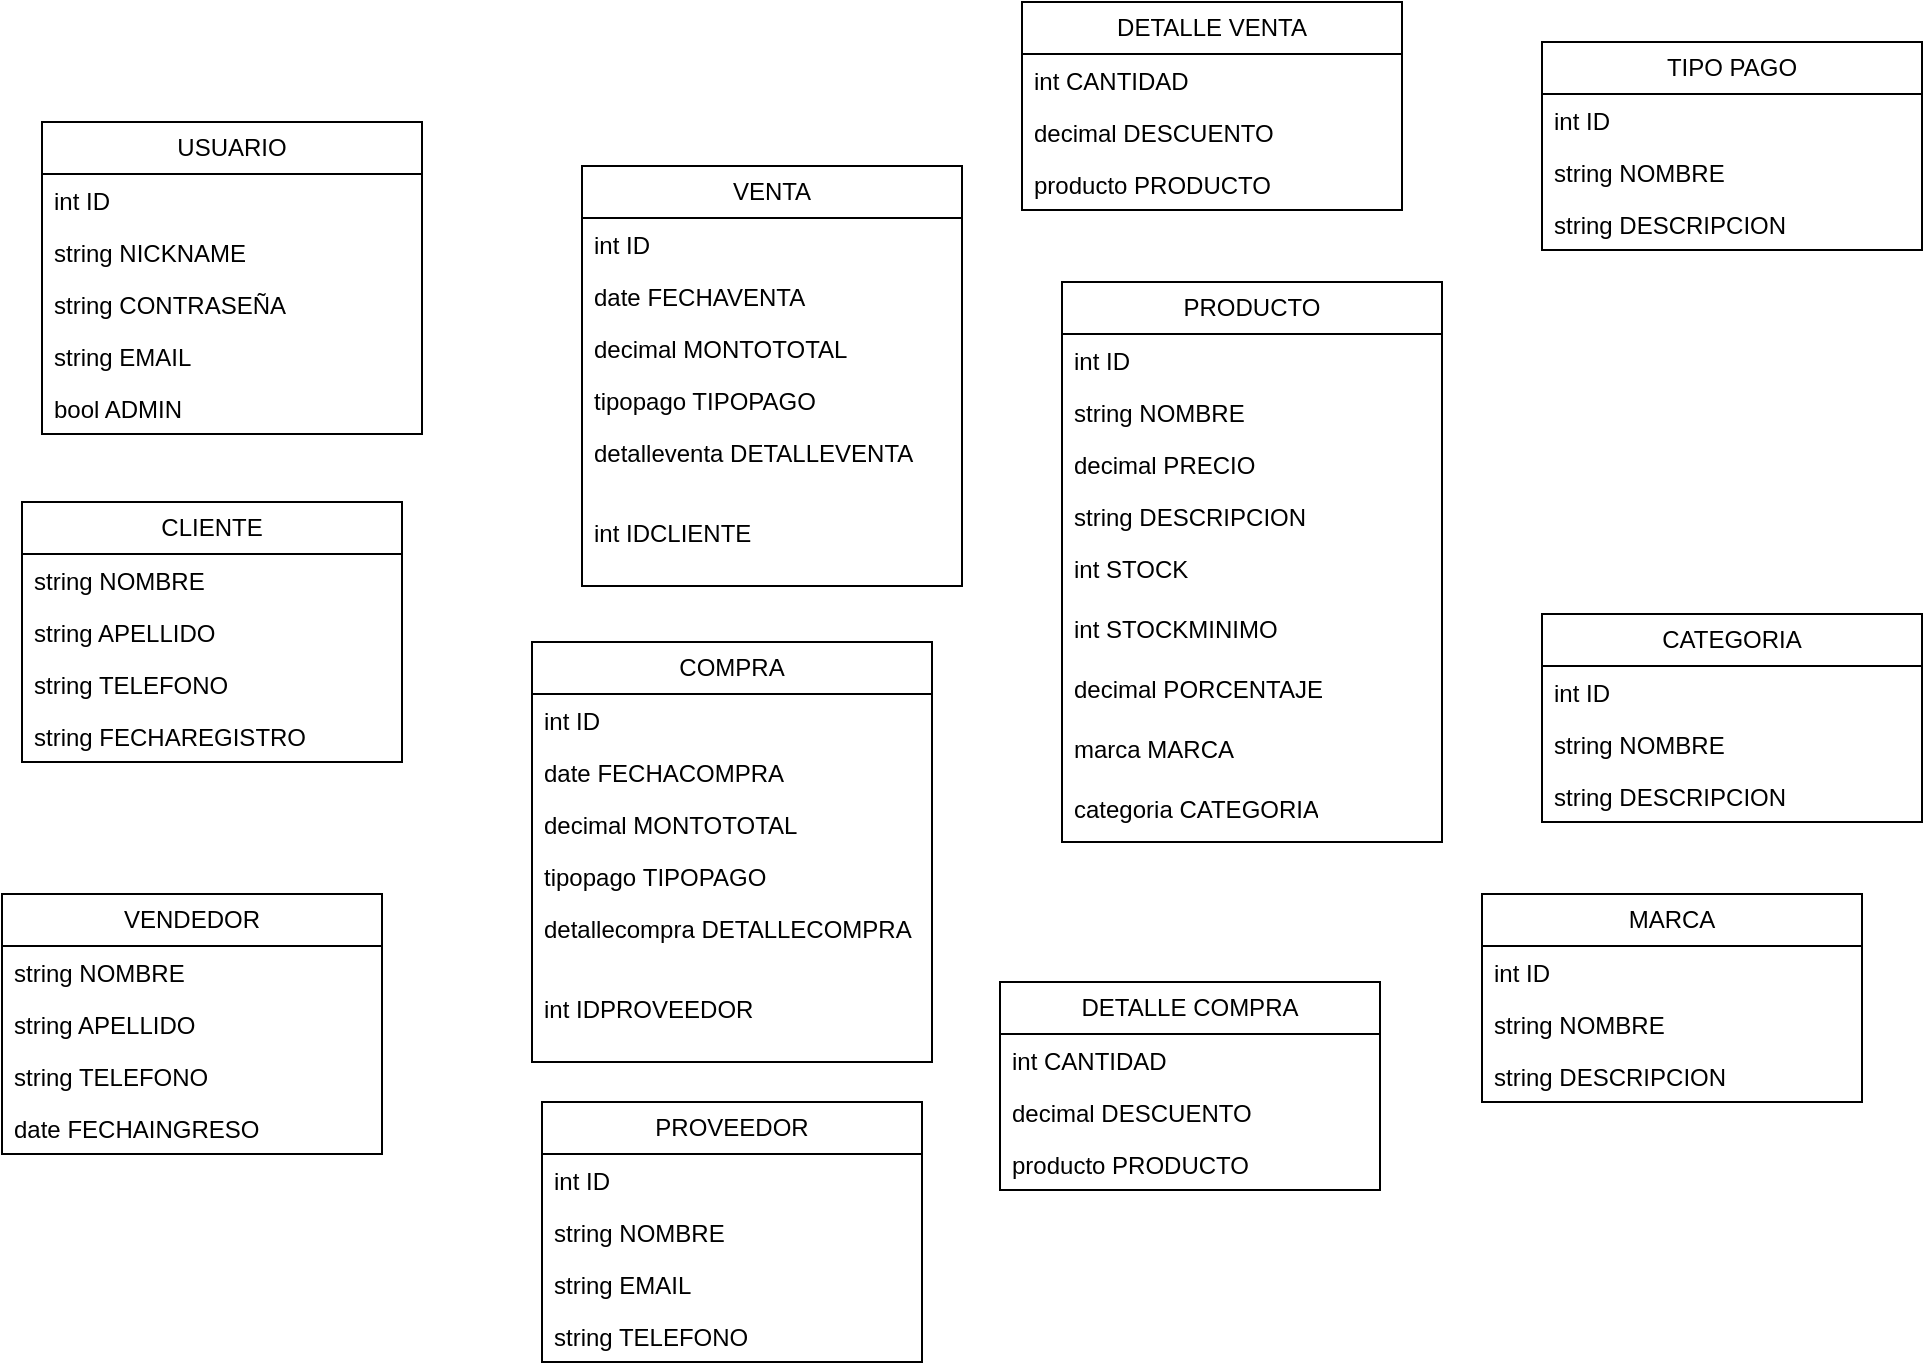 <mxfile version="24.7.8">
  <diagram id="C5RBs43oDa-KdzZeNtuy" name="Page-1">
    <mxGraphModel dx="2022" dy="1866" grid="1" gridSize="10" guides="1" tooltips="1" connect="1" arrows="1" fold="1" page="1" pageScale="1" pageWidth="827" pageHeight="1169" math="0" shadow="0">
      <root>
        <mxCell id="WIyWlLk6GJQsqaUBKTNV-0" />
        <mxCell id="WIyWlLk6GJQsqaUBKTNV-1" parent="WIyWlLk6GJQsqaUBKTNV-0" />
        <mxCell id="4V1aSM4s2MWI_KyML_U9-0" value="VENTA" style="swimlane;fontStyle=0;childLayout=stackLayout;horizontal=1;startSize=26;fillColor=none;horizontalStack=0;resizeParent=1;resizeParentMax=0;resizeLast=0;collapsible=1;marginBottom=0;whiteSpace=wrap;html=1;" parent="WIyWlLk6GJQsqaUBKTNV-1" vertex="1">
          <mxGeometry x="110" y="52" width="190" height="210" as="geometry" />
        </mxCell>
        <mxCell id="4V1aSM4s2MWI_KyML_U9-1" value="int ID" style="text;strokeColor=none;fillColor=none;align=left;verticalAlign=top;spacingLeft=4;spacingRight=4;overflow=hidden;rotatable=0;points=[[0,0.5],[1,0.5]];portConstraint=eastwest;whiteSpace=wrap;html=1;" parent="4V1aSM4s2MWI_KyML_U9-0" vertex="1">
          <mxGeometry y="26" width="190" height="26" as="geometry" />
        </mxCell>
        <mxCell id="4V1aSM4s2MWI_KyML_U9-2" value="date FECHAVENTA" style="text;strokeColor=none;fillColor=none;align=left;verticalAlign=top;spacingLeft=4;spacingRight=4;overflow=hidden;rotatable=0;points=[[0,0.5],[1,0.5]];portConstraint=eastwest;whiteSpace=wrap;html=1;" parent="4V1aSM4s2MWI_KyML_U9-0" vertex="1">
          <mxGeometry y="52" width="190" height="26" as="geometry" />
        </mxCell>
        <mxCell id="4V1aSM4s2MWI_KyML_U9-3" value="decimal MONTOTOTAL" style="text;strokeColor=none;fillColor=none;align=left;verticalAlign=top;spacingLeft=4;spacingRight=4;overflow=hidden;rotatable=0;points=[[0,0.5],[1,0.5]];portConstraint=eastwest;whiteSpace=wrap;html=1;" parent="4V1aSM4s2MWI_KyML_U9-0" vertex="1">
          <mxGeometry y="78" width="190" height="26" as="geometry" />
        </mxCell>
        <mxCell id="4V1aSM4s2MWI_KyML_U9-4" value="tipopago TIPOPAGO" style="text;strokeColor=none;fillColor=none;align=left;verticalAlign=top;spacingLeft=4;spacingRight=4;overflow=hidden;rotatable=0;points=[[0,0.5],[1,0.5]];portConstraint=eastwest;whiteSpace=wrap;html=1;" parent="4V1aSM4s2MWI_KyML_U9-0" vertex="1">
          <mxGeometry y="104" width="190" height="26" as="geometry" />
        </mxCell>
        <mxCell id="4V1aSM4s2MWI_KyML_U9-5" value="detalleventa DETALLEVENTA" style="text;strokeColor=none;fillColor=none;align=left;verticalAlign=top;spacingLeft=4;spacingRight=4;overflow=hidden;rotatable=0;points=[[0,0.5],[1,0.5]];portConstraint=eastwest;whiteSpace=wrap;html=1;" parent="4V1aSM4s2MWI_KyML_U9-0" vertex="1">
          <mxGeometry y="130" width="190" height="40" as="geometry" />
        </mxCell>
        <mxCell id="4V1aSM4s2MWI_KyML_U9-46" value="int IDCLIENTE" style="text;strokeColor=none;fillColor=none;align=left;verticalAlign=top;spacingLeft=4;spacingRight=4;overflow=hidden;rotatable=0;points=[[0,0.5],[1,0.5]];portConstraint=eastwest;whiteSpace=wrap;html=1;" parent="4V1aSM4s2MWI_KyML_U9-0" vertex="1">
          <mxGeometry y="170" width="190" height="40" as="geometry" />
        </mxCell>
        <mxCell id="4V1aSM4s2MWI_KyML_U9-6" value="DETALLE VENTA" style="swimlane;fontStyle=0;childLayout=stackLayout;horizontal=1;startSize=26;fillColor=none;horizontalStack=0;resizeParent=1;resizeParentMax=0;resizeLast=0;collapsible=1;marginBottom=0;whiteSpace=wrap;html=1;" parent="WIyWlLk6GJQsqaUBKTNV-1" vertex="1">
          <mxGeometry x="330" y="-30" width="190" height="104" as="geometry" />
        </mxCell>
        <mxCell id="4V1aSM4s2MWI_KyML_U9-7" value="int CANTIDAD" style="text;strokeColor=none;fillColor=none;align=left;verticalAlign=top;spacingLeft=4;spacingRight=4;overflow=hidden;rotatable=0;points=[[0,0.5],[1,0.5]];portConstraint=eastwest;whiteSpace=wrap;html=1;" parent="4V1aSM4s2MWI_KyML_U9-6" vertex="1">
          <mxGeometry y="26" width="190" height="26" as="geometry" />
        </mxCell>
        <mxCell id="4V1aSM4s2MWI_KyML_U9-9" value="decimal DESCUENTO" style="text;strokeColor=none;fillColor=none;align=left;verticalAlign=top;spacingLeft=4;spacingRight=4;overflow=hidden;rotatable=0;points=[[0,0.5],[1,0.5]];portConstraint=eastwest;whiteSpace=wrap;html=1;" parent="4V1aSM4s2MWI_KyML_U9-6" vertex="1">
          <mxGeometry y="52" width="190" height="26" as="geometry" />
        </mxCell>
        <mxCell id="4V1aSM4s2MWI_KyML_U9-10" value="producto PRODUCTO" style="text;strokeColor=none;fillColor=none;align=left;verticalAlign=top;spacingLeft=4;spacingRight=4;overflow=hidden;rotatable=0;points=[[0,0.5],[1,0.5]];portConstraint=eastwest;whiteSpace=wrap;html=1;" parent="4V1aSM4s2MWI_KyML_U9-6" vertex="1">
          <mxGeometry y="78" width="190" height="26" as="geometry" />
        </mxCell>
        <mxCell id="4V1aSM4s2MWI_KyML_U9-12" value="PRODUCTO" style="swimlane;fontStyle=0;childLayout=stackLayout;horizontal=1;startSize=26;fillColor=none;horizontalStack=0;resizeParent=1;resizeParentMax=0;resizeLast=0;collapsible=1;marginBottom=0;whiteSpace=wrap;html=1;" parent="WIyWlLk6GJQsqaUBKTNV-1" vertex="1">
          <mxGeometry x="350" y="110" width="190" height="280" as="geometry" />
        </mxCell>
        <mxCell id="4V1aSM4s2MWI_KyML_U9-13" value="int ID" style="text;strokeColor=none;fillColor=none;align=left;verticalAlign=top;spacingLeft=4;spacingRight=4;overflow=hidden;rotatable=0;points=[[0,0.5],[1,0.5]];portConstraint=eastwest;whiteSpace=wrap;html=1;" parent="4V1aSM4s2MWI_KyML_U9-12" vertex="1">
          <mxGeometry y="26" width="190" height="26" as="geometry" />
        </mxCell>
        <mxCell id="4V1aSM4s2MWI_KyML_U9-14" value="string NOMBRE" style="text;strokeColor=none;fillColor=none;align=left;verticalAlign=top;spacingLeft=4;spacingRight=4;overflow=hidden;rotatable=0;points=[[0,0.5],[1,0.5]];portConstraint=eastwest;whiteSpace=wrap;html=1;" parent="4V1aSM4s2MWI_KyML_U9-12" vertex="1">
          <mxGeometry y="52" width="190" height="26" as="geometry" />
        </mxCell>
        <mxCell id="4V1aSM4s2MWI_KyML_U9-15" value="decimal PRECIO" style="text;strokeColor=none;fillColor=none;align=left;verticalAlign=top;spacingLeft=4;spacingRight=4;overflow=hidden;rotatable=0;points=[[0,0.5],[1,0.5]];portConstraint=eastwest;whiteSpace=wrap;html=1;" parent="4V1aSM4s2MWI_KyML_U9-12" vertex="1">
          <mxGeometry y="78" width="190" height="26" as="geometry" />
        </mxCell>
        <mxCell id="4V1aSM4s2MWI_KyML_U9-16" value="string DESCRIPCION" style="text;strokeColor=none;fillColor=none;align=left;verticalAlign=top;spacingLeft=4;spacingRight=4;overflow=hidden;rotatable=0;points=[[0,0.5],[1,0.5]];portConstraint=eastwest;whiteSpace=wrap;html=1;" parent="4V1aSM4s2MWI_KyML_U9-12" vertex="1">
          <mxGeometry y="104" width="190" height="26" as="geometry" />
        </mxCell>
        <mxCell id="4V1aSM4s2MWI_KyML_U9-17" value="int STOCK" style="text;strokeColor=none;fillColor=none;align=left;verticalAlign=top;spacingLeft=4;spacingRight=4;overflow=hidden;rotatable=0;points=[[0,0.5],[1,0.5]];portConstraint=eastwest;whiteSpace=wrap;html=1;" parent="4V1aSM4s2MWI_KyML_U9-12" vertex="1">
          <mxGeometry y="130" width="190" height="30" as="geometry" />
        </mxCell>
        <mxCell id="4V1aSM4s2MWI_KyML_U9-18" value="int STOCKMINIMO" style="text;strokeColor=none;fillColor=none;align=left;verticalAlign=top;spacingLeft=4;spacingRight=4;overflow=hidden;rotatable=0;points=[[0,0.5],[1,0.5]];portConstraint=eastwest;whiteSpace=wrap;html=1;" parent="4V1aSM4s2MWI_KyML_U9-12" vertex="1">
          <mxGeometry y="160" width="190" height="30" as="geometry" />
        </mxCell>
        <mxCell id="4V1aSM4s2MWI_KyML_U9-19" value="decimal PORCENTAJE" style="text;strokeColor=none;fillColor=none;align=left;verticalAlign=top;spacingLeft=4;spacingRight=4;overflow=hidden;rotatable=0;points=[[0,0.5],[1,0.5]];portConstraint=eastwest;whiteSpace=wrap;html=1;" parent="4V1aSM4s2MWI_KyML_U9-12" vertex="1">
          <mxGeometry y="190" width="190" height="30" as="geometry" />
        </mxCell>
        <mxCell id="4V1aSM4s2MWI_KyML_U9-39" value="marca MARCA" style="text;strokeColor=none;fillColor=none;align=left;verticalAlign=top;spacingLeft=4;spacingRight=4;overflow=hidden;rotatable=0;points=[[0,0.5],[1,0.5]];portConstraint=eastwest;whiteSpace=wrap;html=1;" parent="4V1aSM4s2MWI_KyML_U9-12" vertex="1">
          <mxGeometry y="220" width="190" height="30" as="geometry" />
        </mxCell>
        <mxCell id="4V1aSM4s2MWI_KyML_U9-40" value="categoria CATEGORIA" style="text;strokeColor=none;fillColor=none;align=left;verticalAlign=top;spacingLeft=4;spacingRight=4;overflow=hidden;rotatable=0;points=[[0,0.5],[1,0.5]];portConstraint=eastwest;whiteSpace=wrap;html=1;" parent="4V1aSM4s2MWI_KyML_U9-12" vertex="1">
          <mxGeometry y="250" width="190" height="30" as="geometry" />
        </mxCell>
        <mxCell id="4V1aSM4s2MWI_KyML_U9-21" value="MARCA" style="swimlane;fontStyle=0;childLayout=stackLayout;horizontal=1;startSize=26;fillColor=none;horizontalStack=0;resizeParent=1;resizeParentMax=0;resizeLast=0;collapsible=1;marginBottom=0;whiteSpace=wrap;html=1;" parent="WIyWlLk6GJQsqaUBKTNV-1" vertex="1">
          <mxGeometry x="560" y="416" width="190" height="104" as="geometry" />
        </mxCell>
        <mxCell id="4V1aSM4s2MWI_KyML_U9-22" value="int ID" style="text;strokeColor=none;fillColor=none;align=left;verticalAlign=top;spacingLeft=4;spacingRight=4;overflow=hidden;rotatable=0;points=[[0,0.5],[1,0.5]];portConstraint=eastwest;whiteSpace=wrap;html=1;" parent="4V1aSM4s2MWI_KyML_U9-21" vertex="1">
          <mxGeometry y="26" width="190" height="26" as="geometry" />
        </mxCell>
        <mxCell id="4V1aSM4s2MWI_KyML_U9-23" value="string NOMBRE" style="text;strokeColor=none;fillColor=none;align=left;verticalAlign=top;spacingLeft=4;spacingRight=4;overflow=hidden;rotatable=0;points=[[0,0.5],[1,0.5]];portConstraint=eastwest;whiteSpace=wrap;html=1;" parent="4V1aSM4s2MWI_KyML_U9-21" vertex="1">
          <mxGeometry y="52" width="190" height="26" as="geometry" />
        </mxCell>
        <mxCell id="4V1aSM4s2MWI_KyML_U9-24" value="string DESCRIPCION" style="text;strokeColor=none;fillColor=none;align=left;verticalAlign=top;spacingLeft=4;spacingRight=4;overflow=hidden;rotatable=0;points=[[0,0.5],[1,0.5]];portConstraint=eastwest;whiteSpace=wrap;html=1;" parent="4V1aSM4s2MWI_KyML_U9-21" vertex="1">
          <mxGeometry y="78" width="190" height="26" as="geometry" />
        </mxCell>
        <mxCell id="4V1aSM4s2MWI_KyML_U9-25" value="CATEGORIA" style="swimlane;fontStyle=0;childLayout=stackLayout;horizontal=1;startSize=26;fillColor=none;horizontalStack=0;resizeParent=1;resizeParentMax=0;resizeLast=0;collapsible=1;marginBottom=0;whiteSpace=wrap;html=1;" parent="WIyWlLk6GJQsqaUBKTNV-1" vertex="1">
          <mxGeometry x="590" y="276" width="190" height="104" as="geometry" />
        </mxCell>
        <mxCell id="4V1aSM4s2MWI_KyML_U9-26" value="int ID" style="text;strokeColor=none;fillColor=none;align=left;verticalAlign=top;spacingLeft=4;spacingRight=4;overflow=hidden;rotatable=0;points=[[0,0.5],[1,0.5]];portConstraint=eastwest;whiteSpace=wrap;html=1;" parent="4V1aSM4s2MWI_KyML_U9-25" vertex="1">
          <mxGeometry y="26" width="190" height="26" as="geometry" />
        </mxCell>
        <mxCell id="4V1aSM4s2MWI_KyML_U9-27" value="string NOMBRE" style="text;strokeColor=none;fillColor=none;align=left;verticalAlign=top;spacingLeft=4;spacingRight=4;overflow=hidden;rotatable=0;points=[[0,0.5],[1,0.5]];portConstraint=eastwest;whiteSpace=wrap;html=1;" parent="4V1aSM4s2MWI_KyML_U9-25" vertex="1">
          <mxGeometry y="52" width="190" height="26" as="geometry" />
        </mxCell>
        <mxCell id="4V1aSM4s2MWI_KyML_U9-28" value="string DESCRIPCION" style="text;strokeColor=none;fillColor=none;align=left;verticalAlign=top;spacingLeft=4;spacingRight=4;overflow=hidden;rotatable=0;points=[[0,0.5],[1,0.5]];portConstraint=eastwest;whiteSpace=wrap;html=1;" parent="4V1aSM4s2MWI_KyML_U9-25" vertex="1">
          <mxGeometry y="78" width="190" height="26" as="geometry" />
        </mxCell>
        <mxCell id="4V1aSM4s2MWI_KyML_U9-29" value="USUARIO" style="swimlane;fontStyle=0;childLayout=stackLayout;horizontal=1;startSize=26;fillColor=none;horizontalStack=0;resizeParent=1;resizeParentMax=0;resizeLast=0;collapsible=1;marginBottom=0;whiteSpace=wrap;html=1;" parent="WIyWlLk6GJQsqaUBKTNV-1" vertex="1">
          <mxGeometry x="-160" y="30" width="190" height="156" as="geometry" />
        </mxCell>
        <mxCell id="4V1aSM4s2MWI_KyML_U9-30" value="int ID" style="text;strokeColor=none;fillColor=none;align=left;verticalAlign=top;spacingLeft=4;spacingRight=4;overflow=hidden;rotatable=0;points=[[0,0.5],[1,0.5]];portConstraint=eastwest;whiteSpace=wrap;html=1;" parent="4V1aSM4s2MWI_KyML_U9-29" vertex="1">
          <mxGeometry y="26" width="190" height="26" as="geometry" />
        </mxCell>
        <mxCell id="4V1aSM4s2MWI_KyML_U9-31" value="string NICKNAME" style="text;strokeColor=none;fillColor=none;align=left;verticalAlign=top;spacingLeft=4;spacingRight=4;overflow=hidden;rotatable=0;points=[[0,0.5],[1,0.5]];portConstraint=eastwest;whiteSpace=wrap;html=1;" parent="4V1aSM4s2MWI_KyML_U9-29" vertex="1">
          <mxGeometry y="52" width="190" height="26" as="geometry" />
        </mxCell>
        <mxCell id="4V1aSM4s2MWI_KyML_U9-32" value="string CONTRASEÑA" style="text;strokeColor=none;fillColor=none;align=left;verticalAlign=top;spacingLeft=4;spacingRight=4;overflow=hidden;rotatable=0;points=[[0,0.5],[1,0.5]];portConstraint=eastwest;whiteSpace=wrap;html=1;" parent="4V1aSM4s2MWI_KyML_U9-29" vertex="1">
          <mxGeometry y="78" width="190" height="26" as="geometry" />
        </mxCell>
        <mxCell id="4V1aSM4s2MWI_KyML_U9-64" value="string EMAIL" style="text;strokeColor=none;fillColor=none;align=left;verticalAlign=top;spacingLeft=4;spacingRight=4;overflow=hidden;rotatable=0;points=[[0,0.5],[1,0.5]];portConstraint=eastwest;whiteSpace=wrap;html=1;" parent="4V1aSM4s2MWI_KyML_U9-29" vertex="1">
          <mxGeometry y="104" width="190" height="26" as="geometry" />
        </mxCell>
        <mxCell id="4V1aSM4s2MWI_KyML_U9-75" value="bool ADMIN" style="text;strokeColor=none;fillColor=none;align=left;verticalAlign=top;spacingLeft=4;spacingRight=4;overflow=hidden;rotatable=0;points=[[0,0.5],[1,0.5]];portConstraint=eastwest;whiteSpace=wrap;html=1;" parent="4V1aSM4s2MWI_KyML_U9-29" vertex="1">
          <mxGeometry y="130" width="190" height="26" as="geometry" />
        </mxCell>
        <mxCell id="4V1aSM4s2MWI_KyML_U9-35" value="PROVEEDOR" style="swimlane;fontStyle=0;childLayout=stackLayout;horizontal=1;startSize=26;fillColor=none;horizontalStack=0;resizeParent=1;resizeParentMax=0;resizeLast=0;collapsible=1;marginBottom=0;whiteSpace=wrap;html=1;" parent="WIyWlLk6GJQsqaUBKTNV-1" vertex="1">
          <mxGeometry x="90" y="520" width="190" height="130" as="geometry" />
        </mxCell>
        <mxCell id="4V1aSM4s2MWI_KyML_U9-36" value="int ID" style="text;strokeColor=none;fillColor=none;align=left;verticalAlign=top;spacingLeft=4;spacingRight=4;overflow=hidden;rotatable=0;points=[[0,0.5],[1,0.5]];portConstraint=eastwest;whiteSpace=wrap;html=1;" parent="4V1aSM4s2MWI_KyML_U9-35" vertex="1">
          <mxGeometry y="26" width="190" height="26" as="geometry" />
        </mxCell>
        <mxCell id="4V1aSM4s2MWI_KyML_U9-37" value="string NOMBRE" style="text;strokeColor=none;fillColor=none;align=left;verticalAlign=top;spacingLeft=4;spacingRight=4;overflow=hidden;rotatable=0;points=[[0,0.5],[1,0.5]];portConstraint=eastwest;whiteSpace=wrap;html=1;" parent="4V1aSM4s2MWI_KyML_U9-35" vertex="1">
          <mxGeometry y="52" width="190" height="26" as="geometry" />
        </mxCell>
        <mxCell id="4V1aSM4s2MWI_KyML_U9-38" value="string EMAIL&lt;div&gt;&lt;br&gt;&lt;/div&gt;" style="text;strokeColor=none;fillColor=none;align=left;verticalAlign=top;spacingLeft=4;spacingRight=4;overflow=hidden;rotatable=0;points=[[0,0.5],[1,0.5]];portConstraint=eastwest;whiteSpace=wrap;html=1;" parent="4V1aSM4s2MWI_KyML_U9-35" vertex="1">
          <mxGeometry y="78" width="190" height="26" as="geometry" />
        </mxCell>
        <mxCell id="ousWiFUyv5L4o1ML2Scg-0" value="&lt;div&gt;string TELEFONO&lt;/div&gt;" style="text;strokeColor=none;fillColor=none;align=left;verticalAlign=top;spacingLeft=4;spacingRight=4;overflow=hidden;rotatable=0;points=[[0,0.5],[1,0.5]];portConstraint=eastwest;whiteSpace=wrap;html=1;" vertex="1" parent="4V1aSM4s2MWI_KyML_U9-35">
          <mxGeometry y="104" width="190" height="26" as="geometry" />
        </mxCell>
        <mxCell id="4V1aSM4s2MWI_KyML_U9-41" value="DETALLE COMPRA" style="swimlane;fontStyle=0;childLayout=stackLayout;horizontal=1;startSize=26;fillColor=none;horizontalStack=0;resizeParent=1;resizeParentMax=0;resizeLast=0;collapsible=1;marginBottom=0;whiteSpace=wrap;html=1;" parent="WIyWlLk6GJQsqaUBKTNV-1" vertex="1">
          <mxGeometry x="319" y="460" width="190" height="104" as="geometry" />
        </mxCell>
        <mxCell id="4V1aSM4s2MWI_KyML_U9-42" value="int CANTIDAD" style="text;strokeColor=none;fillColor=none;align=left;verticalAlign=top;spacingLeft=4;spacingRight=4;overflow=hidden;rotatable=0;points=[[0,0.5],[1,0.5]];portConstraint=eastwest;whiteSpace=wrap;html=1;" parent="4V1aSM4s2MWI_KyML_U9-41" vertex="1">
          <mxGeometry y="26" width="190" height="26" as="geometry" />
        </mxCell>
        <mxCell id="4V1aSM4s2MWI_KyML_U9-43" value="decimal DESCUENTO" style="text;strokeColor=none;fillColor=none;align=left;verticalAlign=top;spacingLeft=4;spacingRight=4;overflow=hidden;rotatable=0;points=[[0,0.5],[1,0.5]];portConstraint=eastwest;whiteSpace=wrap;html=1;" parent="4V1aSM4s2MWI_KyML_U9-41" vertex="1">
          <mxGeometry y="52" width="190" height="26" as="geometry" />
        </mxCell>
        <mxCell id="4V1aSM4s2MWI_KyML_U9-44" value="producto PRODUCTO" style="text;strokeColor=none;fillColor=none;align=left;verticalAlign=top;spacingLeft=4;spacingRight=4;overflow=hidden;rotatable=0;points=[[0,0.5],[1,0.5]];portConstraint=eastwest;whiteSpace=wrap;html=1;" parent="4V1aSM4s2MWI_KyML_U9-41" vertex="1">
          <mxGeometry y="78" width="190" height="26" as="geometry" />
        </mxCell>
        <mxCell id="4V1aSM4s2MWI_KyML_U9-47" value="COMPRA" style="swimlane;fontStyle=0;childLayout=stackLayout;horizontal=1;startSize=26;fillColor=none;horizontalStack=0;resizeParent=1;resizeParentMax=0;resizeLast=0;collapsible=1;marginBottom=0;whiteSpace=wrap;html=1;" parent="WIyWlLk6GJQsqaUBKTNV-1" vertex="1">
          <mxGeometry x="85" y="290" width="200" height="210" as="geometry" />
        </mxCell>
        <mxCell id="4V1aSM4s2MWI_KyML_U9-48" value="int ID" style="text;strokeColor=none;fillColor=none;align=left;verticalAlign=top;spacingLeft=4;spacingRight=4;overflow=hidden;rotatable=0;points=[[0,0.5],[1,0.5]];portConstraint=eastwest;whiteSpace=wrap;html=1;" parent="4V1aSM4s2MWI_KyML_U9-47" vertex="1">
          <mxGeometry y="26" width="200" height="26" as="geometry" />
        </mxCell>
        <mxCell id="4V1aSM4s2MWI_KyML_U9-49" value="date FECHACOMPRA" style="text;strokeColor=none;fillColor=none;align=left;verticalAlign=top;spacingLeft=4;spacingRight=4;overflow=hidden;rotatable=0;points=[[0,0.5],[1,0.5]];portConstraint=eastwest;whiteSpace=wrap;html=1;" parent="4V1aSM4s2MWI_KyML_U9-47" vertex="1">
          <mxGeometry y="52" width="200" height="26" as="geometry" />
        </mxCell>
        <mxCell id="4V1aSM4s2MWI_KyML_U9-50" value="decimal MONTOTOTAL" style="text;strokeColor=none;fillColor=none;align=left;verticalAlign=top;spacingLeft=4;spacingRight=4;overflow=hidden;rotatable=0;points=[[0,0.5],[1,0.5]];portConstraint=eastwest;whiteSpace=wrap;html=1;" parent="4V1aSM4s2MWI_KyML_U9-47" vertex="1">
          <mxGeometry y="78" width="200" height="26" as="geometry" />
        </mxCell>
        <mxCell id="4V1aSM4s2MWI_KyML_U9-51" value="tipopago&amp;nbsp;TIPOPAGO" style="text;strokeColor=none;fillColor=none;align=left;verticalAlign=top;spacingLeft=4;spacingRight=4;overflow=hidden;rotatable=0;points=[[0,0.5],[1,0.5]];portConstraint=eastwest;whiteSpace=wrap;html=1;" parent="4V1aSM4s2MWI_KyML_U9-47" vertex="1">
          <mxGeometry y="104" width="200" height="26" as="geometry" />
        </mxCell>
        <mxCell id="4V1aSM4s2MWI_KyML_U9-52" value="detallecompra DETALLECOMPRA" style="text;strokeColor=none;fillColor=none;align=left;verticalAlign=top;spacingLeft=4;spacingRight=4;overflow=hidden;rotatable=0;points=[[0,0.5],[1,0.5]];portConstraint=eastwest;whiteSpace=wrap;html=1;" parent="4V1aSM4s2MWI_KyML_U9-47" vertex="1">
          <mxGeometry y="130" width="200" height="40" as="geometry" />
        </mxCell>
        <mxCell id="4V1aSM4s2MWI_KyML_U9-53" value="int IDPROVEEDOR" style="text;strokeColor=none;fillColor=none;align=left;verticalAlign=top;spacingLeft=4;spacingRight=4;overflow=hidden;rotatable=0;points=[[0,0.5],[1,0.5]];portConstraint=eastwest;whiteSpace=wrap;html=1;" parent="4V1aSM4s2MWI_KyML_U9-47" vertex="1">
          <mxGeometry y="170" width="200" height="40" as="geometry" />
        </mxCell>
        <mxCell id="4V1aSM4s2MWI_KyML_U9-55" value="TIPO PAGO" style="swimlane;fontStyle=0;childLayout=stackLayout;horizontal=1;startSize=26;fillColor=none;horizontalStack=0;resizeParent=1;resizeParentMax=0;resizeLast=0;collapsible=1;marginBottom=0;whiteSpace=wrap;html=1;" parent="WIyWlLk6GJQsqaUBKTNV-1" vertex="1">
          <mxGeometry x="590" y="-10" width="190" height="104" as="geometry" />
        </mxCell>
        <mxCell id="4V1aSM4s2MWI_KyML_U9-56" value="int ID" style="text;strokeColor=none;fillColor=none;align=left;verticalAlign=top;spacingLeft=4;spacingRight=4;overflow=hidden;rotatable=0;points=[[0,0.5],[1,0.5]];portConstraint=eastwest;whiteSpace=wrap;html=1;" parent="4V1aSM4s2MWI_KyML_U9-55" vertex="1">
          <mxGeometry y="26" width="190" height="26" as="geometry" />
        </mxCell>
        <mxCell id="4V1aSM4s2MWI_KyML_U9-57" value="string NOMBRE" style="text;strokeColor=none;fillColor=none;align=left;verticalAlign=top;spacingLeft=4;spacingRight=4;overflow=hidden;rotatable=0;points=[[0,0.5],[1,0.5]];portConstraint=eastwest;whiteSpace=wrap;html=1;" parent="4V1aSM4s2MWI_KyML_U9-55" vertex="1">
          <mxGeometry y="52" width="190" height="26" as="geometry" />
        </mxCell>
        <mxCell id="4V1aSM4s2MWI_KyML_U9-58" value="string DESCRIPCION" style="text;strokeColor=none;fillColor=none;align=left;verticalAlign=top;spacingLeft=4;spacingRight=4;overflow=hidden;rotatable=0;points=[[0,0.5],[1,0.5]];portConstraint=eastwest;whiteSpace=wrap;html=1;" parent="4V1aSM4s2MWI_KyML_U9-55" vertex="1">
          <mxGeometry y="78" width="190" height="26" as="geometry" />
        </mxCell>
        <mxCell id="4V1aSM4s2MWI_KyML_U9-59" value="CLIENTE" style="swimlane;fontStyle=0;childLayout=stackLayout;horizontal=1;startSize=26;fillColor=none;horizontalStack=0;resizeParent=1;resizeParentMax=0;resizeLast=0;collapsible=1;marginBottom=0;whiteSpace=wrap;html=1;" parent="WIyWlLk6GJQsqaUBKTNV-1" vertex="1">
          <mxGeometry x="-170" y="220" width="190" height="130" as="geometry" />
        </mxCell>
        <mxCell id="4V1aSM4s2MWI_KyML_U9-60" value="string NOMBRE" style="text;strokeColor=none;fillColor=none;align=left;verticalAlign=top;spacingLeft=4;spacingRight=4;overflow=hidden;rotatable=0;points=[[0,0.5],[1,0.5]];portConstraint=eastwest;whiteSpace=wrap;html=1;" parent="4V1aSM4s2MWI_KyML_U9-59" vertex="1">
          <mxGeometry y="26" width="190" height="26" as="geometry" />
        </mxCell>
        <mxCell id="4V1aSM4s2MWI_KyML_U9-61" value="string APELLIDO" style="text;strokeColor=none;fillColor=none;align=left;verticalAlign=top;spacingLeft=4;spacingRight=4;overflow=hidden;rotatable=0;points=[[0,0.5],[1,0.5]];portConstraint=eastwest;whiteSpace=wrap;html=1;" parent="4V1aSM4s2MWI_KyML_U9-59" vertex="1">
          <mxGeometry y="52" width="190" height="26" as="geometry" />
        </mxCell>
        <mxCell id="4V1aSM4s2MWI_KyML_U9-62" value="string TELEFONO" style="text;strokeColor=none;fillColor=none;align=left;verticalAlign=top;spacingLeft=4;spacingRight=4;overflow=hidden;rotatable=0;points=[[0,0.5],[1,0.5]];portConstraint=eastwest;whiteSpace=wrap;html=1;" parent="4V1aSM4s2MWI_KyML_U9-59" vertex="1">
          <mxGeometry y="78" width="190" height="26" as="geometry" />
        </mxCell>
        <mxCell id="4V1aSM4s2MWI_KyML_U9-63" value="string FECHAREGISTRO" style="text;strokeColor=none;fillColor=none;align=left;verticalAlign=top;spacingLeft=4;spacingRight=4;overflow=hidden;rotatable=0;points=[[0,0.5],[1,0.5]];portConstraint=eastwest;whiteSpace=wrap;html=1;" parent="4V1aSM4s2MWI_KyML_U9-59" vertex="1">
          <mxGeometry y="104" width="190" height="26" as="geometry" />
        </mxCell>
        <mxCell id="4V1aSM4s2MWI_KyML_U9-65" value="VENDEDOR" style="swimlane;fontStyle=0;childLayout=stackLayout;horizontal=1;startSize=26;fillColor=none;horizontalStack=0;resizeParent=1;resizeParentMax=0;resizeLast=0;collapsible=1;marginBottom=0;whiteSpace=wrap;html=1;" parent="WIyWlLk6GJQsqaUBKTNV-1" vertex="1">
          <mxGeometry x="-180" y="416" width="190" height="130" as="geometry" />
        </mxCell>
        <mxCell id="4V1aSM4s2MWI_KyML_U9-66" value="string NOMBRE" style="text;strokeColor=none;fillColor=none;align=left;verticalAlign=top;spacingLeft=4;spacingRight=4;overflow=hidden;rotatable=0;points=[[0,0.5],[1,0.5]];portConstraint=eastwest;whiteSpace=wrap;html=1;" parent="4V1aSM4s2MWI_KyML_U9-65" vertex="1">
          <mxGeometry y="26" width="190" height="26" as="geometry" />
        </mxCell>
        <mxCell id="4V1aSM4s2MWI_KyML_U9-67" value="string APELLIDO" style="text;strokeColor=none;fillColor=none;align=left;verticalAlign=top;spacingLeft=4;spacingRight=4;overflow=hidden;rotatable=0;points=[[0,0.5],[1,0.5]];portConstraint=eastwest;whiteSpace=wrap;html=1;" parent="4V1aSM4s2MWI_KyML_U9-65" vertex="1">
          <mxGeometry y="52" width="190" height="26" as="geometry" />
        </mxCell>
        <mxCell id="4V1aSM4s2MWI_KyML_U9-68" value="string TELEFONO" style="text;strokeColor=none;fillColor=none;align=left;verticalAlign=top;spacingLeft=4;spacingRight=4;overflow=hidden;rotatable=0;points=[[0,0.5],[1,0.5]];portConstraint=eastwest;whiteSpace=wrap;html=1;" parent="4V1aSM4s2MWI_KyML_U9-65" vertex="1">
          <mxGeometry y="78" width="190" height="26" as="geometry" />
        </mxCell>
        <mxCell id="4V1aSM4s2MWI_KyML_U9-69" value="date FECHAINGRESO" style="text;strokeColor=none;fillColor=none;align=left;verticalAlign=top;spacingLeft=4;spacingRight=4;overflow=hidden;rotatable=0;points=[[0,0.5],[1,0.5]];portConstraint=eastwest;whiteSpace=wrap;html=1;" parent="4V1aSM4s2MWI_KyML_U9-65" vertex="1">
          <mxGeometry y="104" width="190" height="26" as="geometry" />
        </mxCell>
      </root>
    </mxGraphModel>
  </diagram>
</mxfile>
